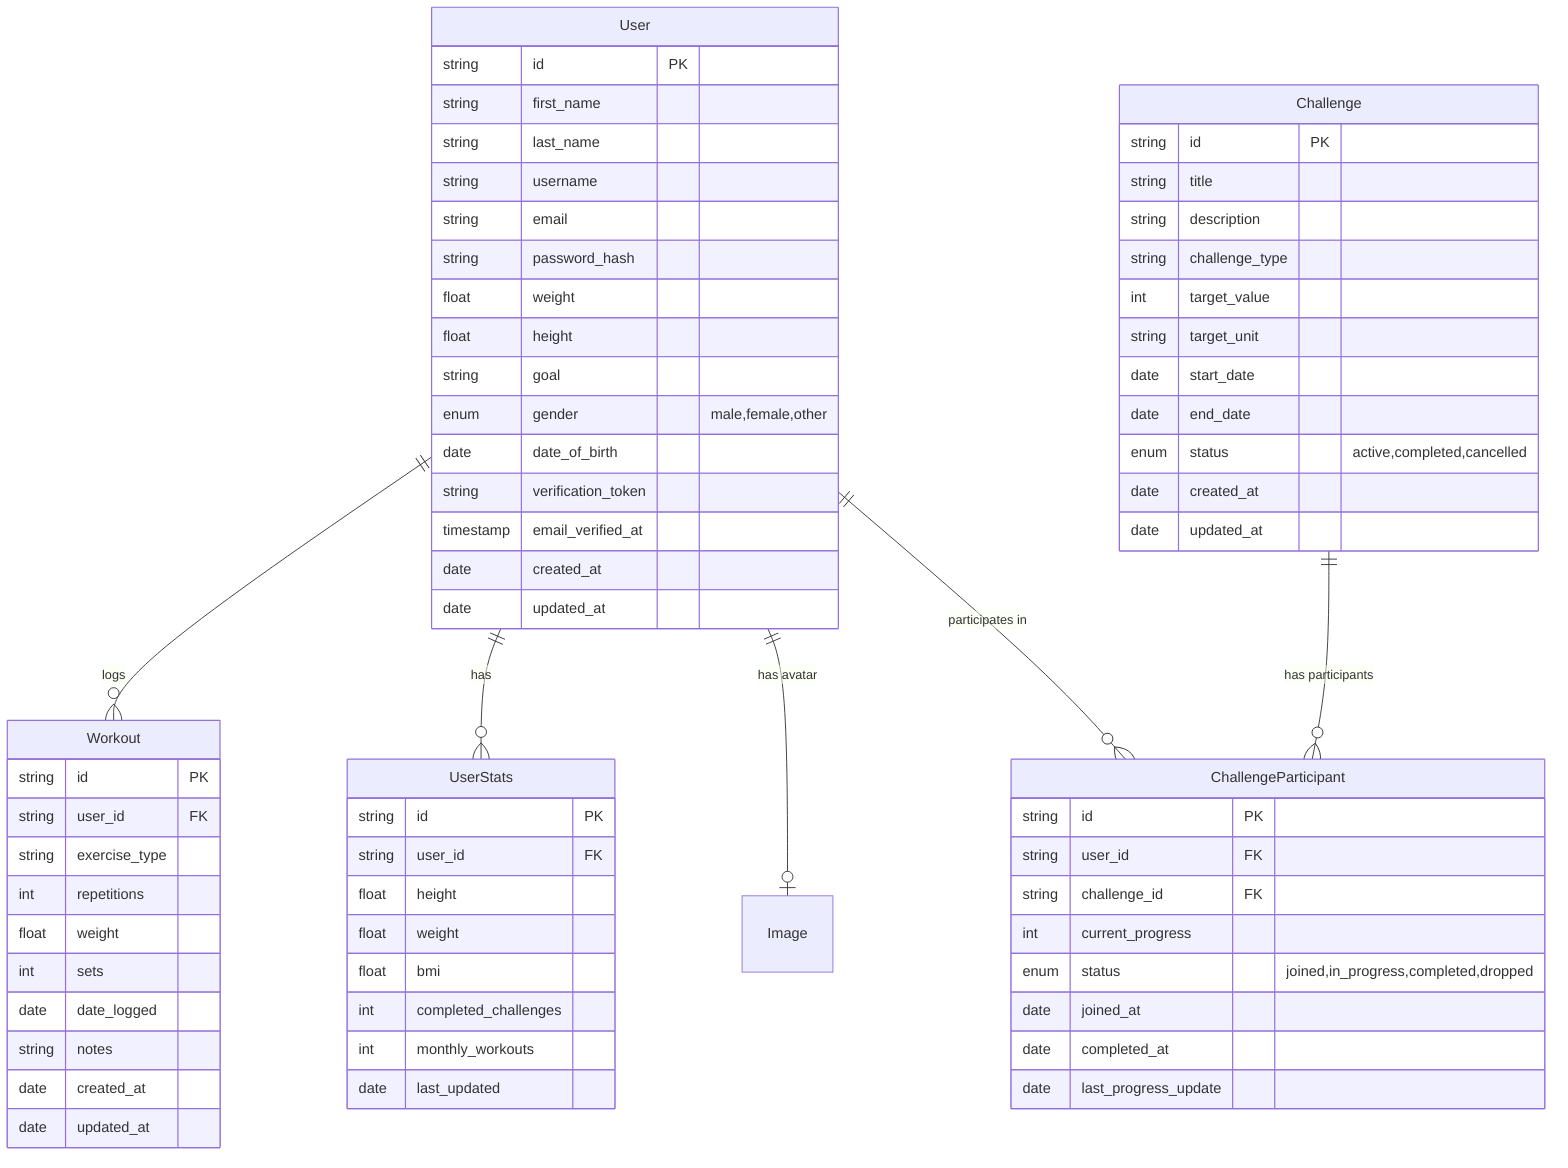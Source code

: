 erDiagram
    User ||--o{ Workout : "logs"
    User ||--o{ UserStats : "has"
    User ||--o| Image : "has avatar"
    
    User {
        string id PK
        string first_name
        string last_name
        string username
        string email
        string password_hash
        float weight
        float height
        string goal
        enum gender "male,female,other"
        date date_of_birth
        string verification_token
        timestamp email_verified_at
        date created_at
        date updated_at
    }

    Workout {
        string id PK
        string user_id FK
        string exercise_type
        int repetitions
        float weight
        int sets
        date date_logged
        string notes
        date created_at
        date updated_at
    }
    
    Challenge {
        string id PK
        string title
        string description
        string challenge_type
        int target_value
        string target_unit
        date start_date
        date end_date
        enum status "active,completed,cancelled"
        date created_at
        date updated_at
    }
    
    UserStats {
        string id PK
        string user_id FK
        float height
        float weight
        float bmi
        int completed_challenges
        int monthly_workouts
        date last_updated
    }

    ChallengeParticipant {
        string id PK
        string user_id FK
        string challenge_id FK
        int current_progress
        enum status "joined,in_progress,completed,dropped"
        date joined_at
        date completed_at
        date last_progress_update
    }

    User ||--o{ ChallengeParticipant : "participates in"
    Challenge ||--o{ ChallengeParticipant : "has participants"